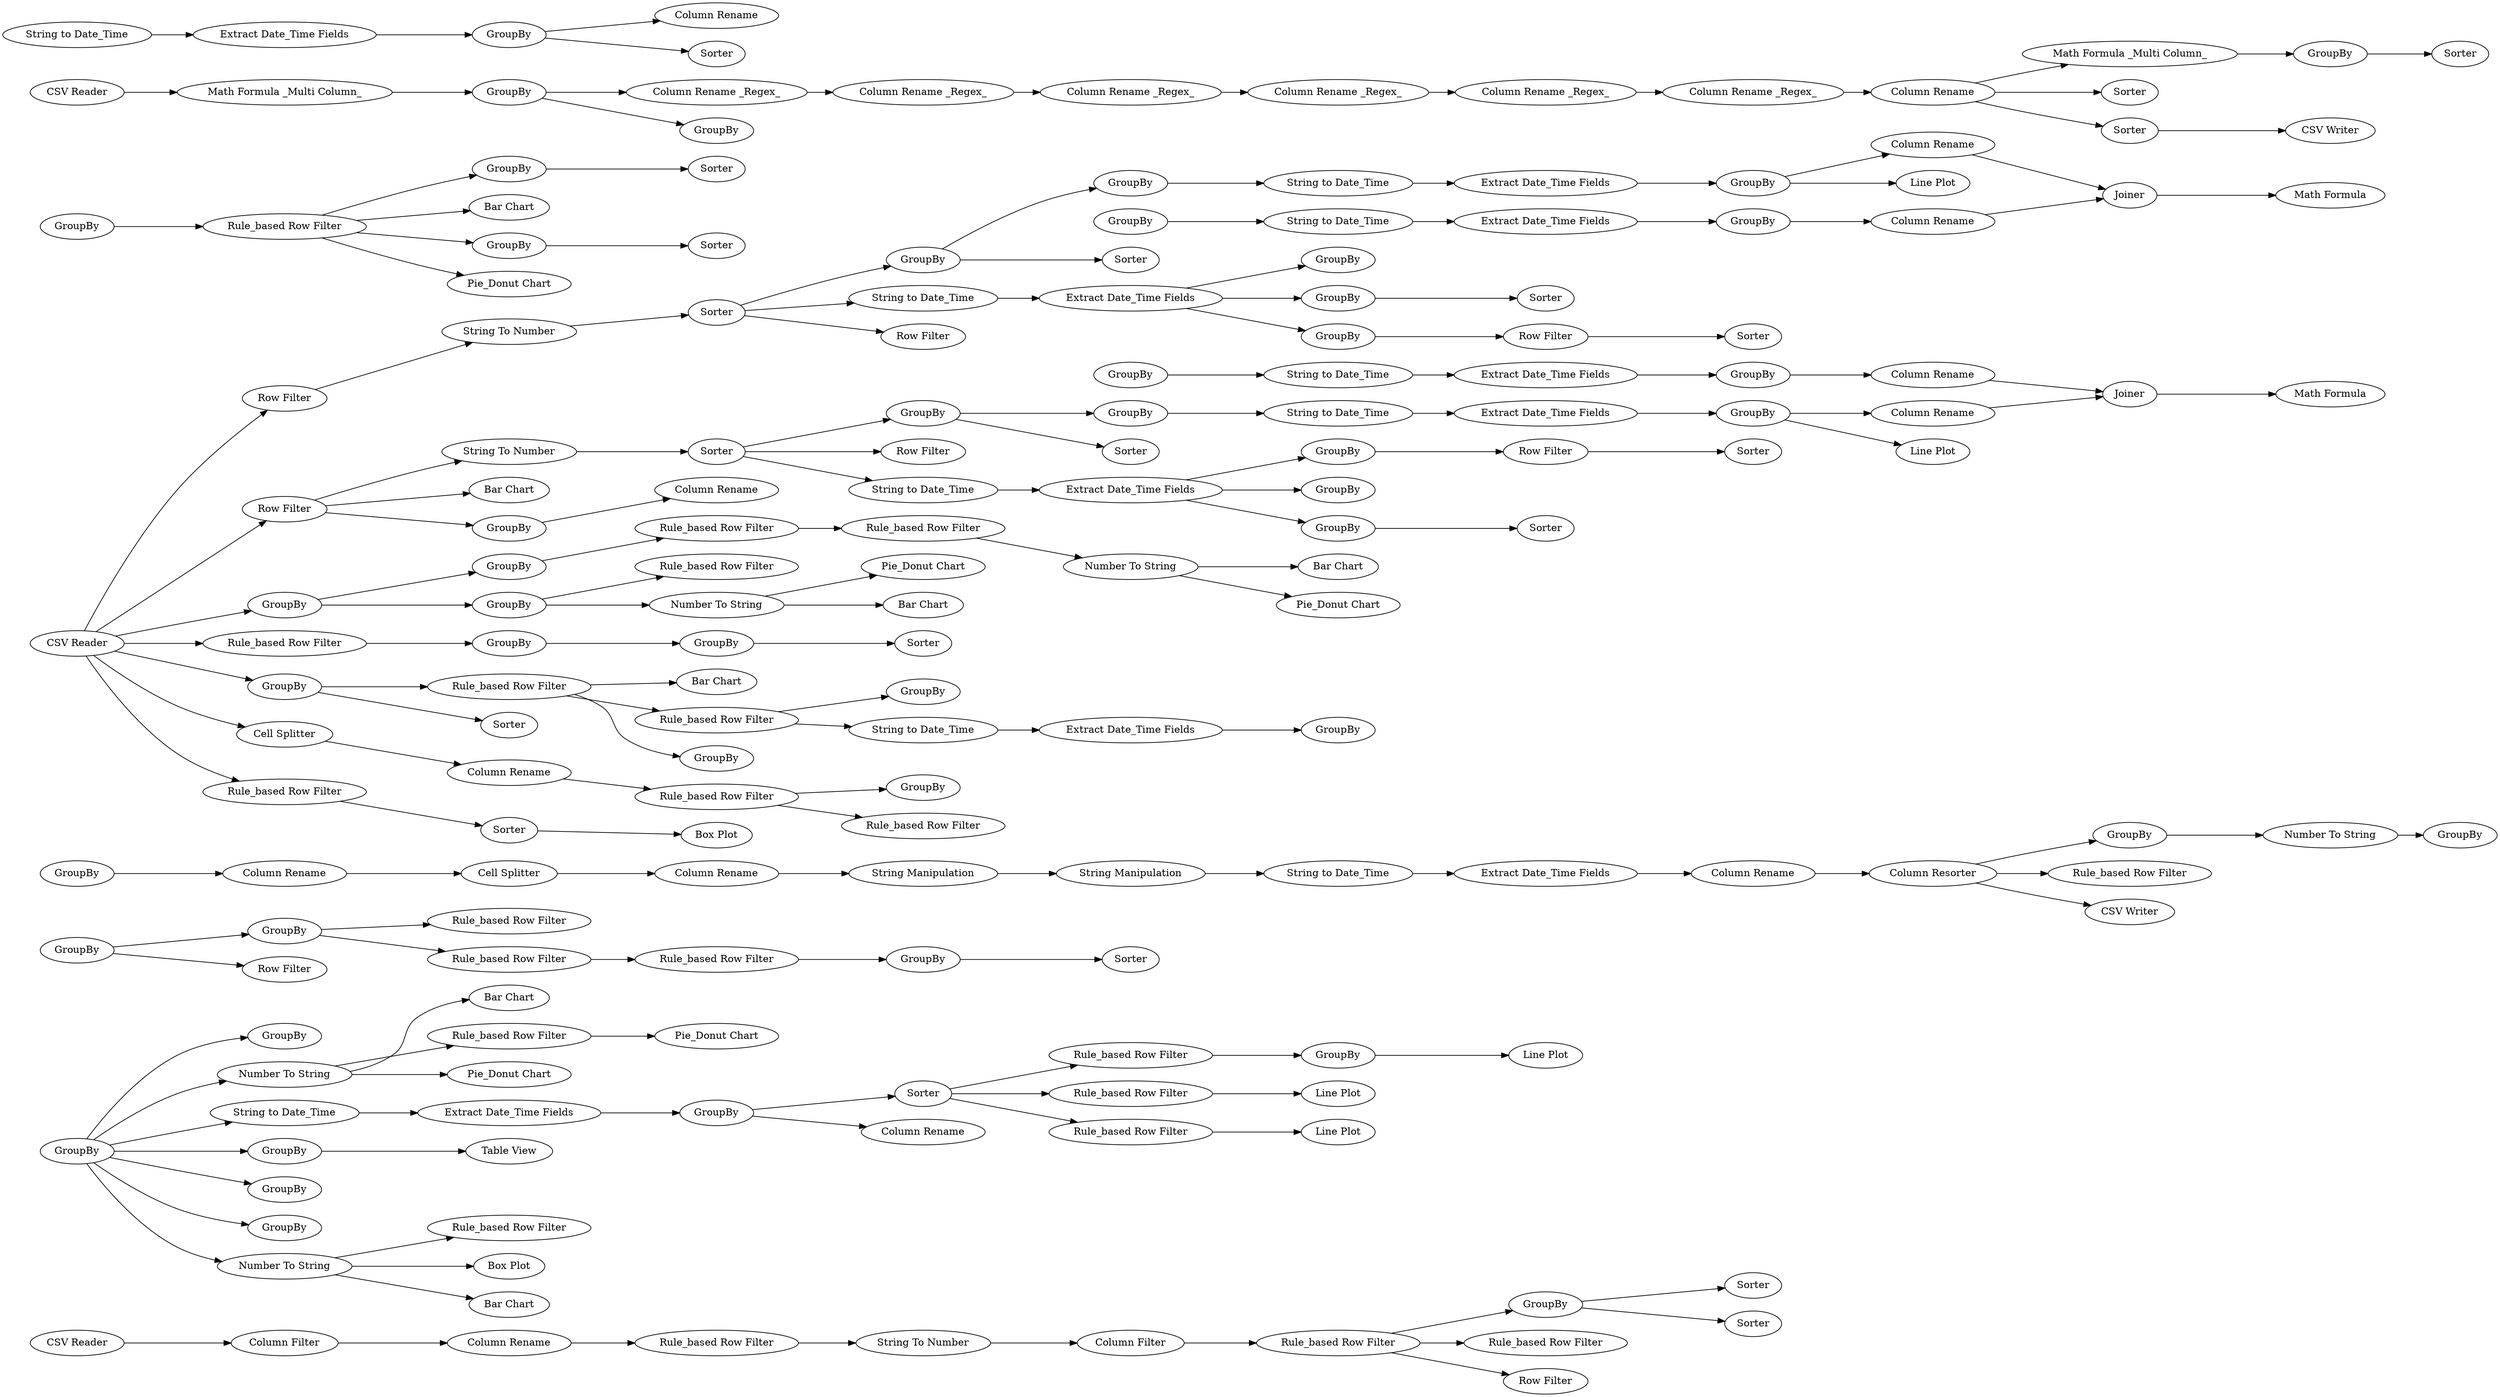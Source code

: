digraph {
	"-7342717467268746704_73" [label="CSV Reader"]
	"4867168401543730412_46" [label=GroupBy]
	"-7342717467268746704_77" [label=GroupBy]
	"-19620941894501094_44" [label=Sorter]
	"4927664875357934242_91" [label=GroupBy]
	"-7922584551956584017_61" [label=GroupBy]
	"-7342717467268746704_16" [label=GroupBy]
	"-9011257322637456999_46" [label=GroupBy]
	"-19620941894501094_33" [label=GroupBy]
	"3387869047236816581_11" [label=GroupBy]
	"3716510359341458535_68" [label="Rule_based Row Filter"]
	"-9011257322637456999_69" [label="Row Filter"]
	"-7342717467268746704_18" [label=GroupBy]
	"-9011257322637456999_55" [label="String to Date_Time"]
	"-7342717467268746704_20" [label="Bar Chart"]
	"-19620941894501094_35" [label=GroupBy]
	"4867168401543730412_72" [label="Rule_based Row Filter"]
	"4867168401543730412_42" [label="Bar Chart"]
	"-9011257322637456999_59" [label=GroupBy]
	"-9011257322637456999_41" [label="Row Filter"]
	"4867168401543730412_67" [label=Sorter]
	"-7922584551956584017_53" [label=GroupBy]
	"-19620941894501094_26" [label=GroupBy]
	"-7922584551956584017_47" [label=Sorter]
	"4867168401543730412_57" [label="Pie_Donut Chart"]
	"-9011257322637456999_68" [label="Math Formula"]
	"3387869047236816581_12" [label=GroupBy]
	"-19620941894501094_7" [label="Bar Chart"]
	"-7342717467268746704_82" [label="Rule_based Row Filter"]
	"-7342717467268746704_90" [label=GroupBy]
	"-7342717467268746704_107" [label="Math Formula _Multi Column_"]
	"-9011257322637456999_43" [label="String To Number"]
	"-7922584551956584017_55" [label="String to Date_Time"]
	"-7342717467268746704_96" [label="Column Rename _Regex_"]
	"-9011257322637456999_60" [label="Row Filter"]
	"-9011257322637456999_57" [label=Sorter]
	"-9011257322637456999_58" [label=Sorter]
	"-19620941894501094_36" [label="Rule_based Row Filter"]
	"-7342717467268746704_97" [label="Column Rename _Regex_"]
	"4927664875357934242_66" [label="Column Rename"]
	"-7922584551956584017_50" [label="Extract Date_Time Fields"]
	"-19620941894501094_5" [label="Rule_based Row Filter"]
	"-19620941894501094_43" [label="Rule_based Row Filter"]
	"4867168401543730412_74" [label=GroupBy]
	"-9011257322637456999_49" [label="String to Date_Time"]
	"4927664875357934242_88" [label="String Manipulation"]
	"-9011257322637456999_52" [label=GroupBy]
	"-9011257322637456999_65" [label="Column Rename"]
	"-7342717467268746704_79" [label=Sorter]
	"-7922584551956584017_69" [label="Row Filter"]
	"-7342717467268746704_74" [label="Column Filter"]
	"-7922584551956584017_64" [label=GroupBy]
	"4927664875357934242_93" [label=GroupBy]
	"4927664875357934242_70" [label="Cell Splitter"]
	"3716510359341458535_63" [label="Extract Date_Time Fields"]
	"-7342717467268746704_104" [label="Math Formula _Multi Column_"]
	"-7342717467268746704_98" [label="Column Rename _Regex_"]
	"4867168401543730412_44" [label="Number To String"]
	"-19620941894501094_31" [label=Sorter]
	"-9011257322637456999_71" [label="Column Rename"]
	"-7342717467268746704_94" [label="Column Rename _Regex_"]
	"4814020714814511729_68" [label=Sorter]
	"4867168401543730412_62" [label="String to Date_Time"]
	"-7922584551956584017_46" [label=GroupBy]
	"-7922584551956584017_42" [label=Sorter]
	"4867168401543730412_34" [label=GroupBy]
	"-7342717467268746704_19" [label=Sorter]
	"3716510359341458535_72" [label=GroupBy]
	"4867168401543730412_58" [label="Rule_based Row Filter"]
	"-7922584551956584017_67" [label=Joiner]
	"-9011257322637456999_62" [label="Extract Date_Time Fields"]
	"4867168401543730412_60" [label="Rule_based Row Filter"]
	"-7342717467268746704_108" [label=GroupBy]
	"-9011257322637456999_45" [label=GroupBy]
	"4867168401543730412_68" [label="Line Plot"]
	"-19620941894501094_40" [label=GroupBy]
	"3387869047236816581_10" [label="Rule_based Row Filter"]
	"4927664875357934242_62" [label="String to Date_Time"]
	"-9011257322637456999_67" [label=Joiner]
	"-7342717467268746704_89" [label="CSV Reader"]
	"-9011257322637456999_66" [label="Column Rename"]
	"-7342717467268746704_88" [label="CSV Reader"]
	"-7922584551956584017_49" [label="String to Date_Time"]
	"4867168401543730412_49" [label=GroupBy]
	"4867168401543730412_71" [label="Rule_based Row Filter"]
	"4867168401543730412_75" [label="Rule_based Row Filter"]
	"-7342717467268746704_106" [label=Sorter]
	"-7922584551956584017_43" [label="String To Number"]
	"-7922584551956584017_66" [label="Column Rename"]
	"4867168401543730412_38" [label="Bar Chart"]
	"4867168401543730412_35" [label="Rule_based Row Filter"]
	"-7922584551956584017_60" [label="Row Filter"]
	"4927664875357934242_92" [label="Number To String"]
	"4867168401543730412_69" [label="Rule_based Row Filter"]
	"3716510359341458535_62" [label="String to Date_Time"]
	"4927664875357934242_89" [label="Column Resorter"]
	"-7342717467268746704_80" [label="Rule_based Row Filter"]
	"-7342717467268746704_15" [label=GroupBy]
	"-7342717467268746704_14" [label=Sorter]
	"-9011257322637456999_61" [label=GroupBy]
	"4867168401543730412_52" [label="Box Plot"]
	"-9011257322637456999_47" [label=Sorter]
	"4927664875357934242_63" [label="Extract Date_Time Fields"]
	"-9011257322637456999_53" [label=GroupBy]
	"-7922584551956584017_57" [label=Sorter]
	"3716510359341458535_71" [label="Column Rename"]
	"4867168401543730412_51" [label="Pie_Donut Chart"]
	"-9011257322637456999_73" [label="Bar Chart"]
	"4927664875357934242_86" [label="Column Rename"]
	"4927664875357934242_71" [label="Column Rename"]
	"-7342717467268746704_83" [label="Row Filter"]
	"-7342717467268746704_95" [label="Column Rename _Regex_"]
	"-7342717467268746704_21" [label="Pie_Donut Chart"]
	"-19620941894501094_38" [label="Extract Date_Time Fields"]
	"-19620941894501094_42" [label=GroupBy]
	"-19620941894501094_41" [label="Rule_based Row Filter"]
	"-7342717467268746704_75" [label="Column Rename"]
	"4867168401543730412_55" [label="Bar Chart"]
	"-7342717467268746704_99" [label="Column Rename _Regex_"]
	"-9011257322637456999_51" [label="Line Plot"]
	"4867168401543730412_47" [label=GroupBy]
	"-7342717467268746704_100" [label="Column Rename"]
	"-7922584551956584017_68" [label="Math Formula"]
	"-7342717467268746704_78" [label="String To Number"]
	"-7922584551956584017_41" [label="Row Filter"]
	"-7922584551956584017_45" [label=GroupBy]
	"-19620941894501094_23" [label="Rule_based Row Filter"]
	"4867168401543730412_39" [label="Number To String"]
	"-7922584551956584017_65" [label="Column Rename"]
	"-7342717467268746704_17" [label="Rule_based Row Filter"]
	"-19620941894501094_4" [label=GroupBy]
	"-7922584551956584017_54" [label="Extract Date_Time Fields"]
	"4867168401543730412_37" [label=GroupBy]
	"4867168401543730412_43" [label="Pie_Donut Chart"]
	"4867168401543730412_54" [label=GroupBy]
	"4814020714814511729_69" [label="Box Plot"]
	"-7922584551956584017_58" [label=Sorter]
	"3716510359341458535_66" [label="Column Rename"]
	"3387869047236816581_13" [label=Sorter]
	"4867168401543730412_66" [label="Column Rename"]
	"-7922584551956584017_51" [label="Line Plot"]
	"4867168401543730412_40" [label=GroupBy]
	"-9011257322637456999_70" [label=GroupBy]
	"-9011257322637456999_42" [label=Sorter]
	"4867168401543730412_50" [label="Table View"]
	"4867168401543730412_45" [label=GroupBy]
	"4867168401543730412_59" [label="Pie_Donut Chart"]
	"-7342717467268746704_102" [label="CSV Writer"]
	"-7342717467268746704_76" [label="Rule_based Row Filter"]
	"-9011257322637456999_50" [label="Extract Date_Time Fields"]
	"-7342717467268746704_84" [label="Column Filter"]
	"3716510359341458535_67" [label=Sorter]
	"-19620941894501094_39" [label="String to Date_Time"]
	"-19620941894501094_27" [label="Row Filter"]
	"4867168401543730412_64" [label=GroupBy]
	"4867168401543730412_70" [label="Line Plot"]
	"-7922584551956584017_56" [label=GroupBy]
	"-9011257322637456999_63" [label="String to Date_Time"]
	"4867168401543730412_36" [label="Rule_based Row Filter"]
	"-19620941894501094_6" [label=GroupBy]
	"4867168401543730412_48" [label="Bar Chart"]
	"3716510359341458535_70" [label="Cell Splitter"]
	"4927664875357934242_85" [label=GroupBy]
	"-7922584551956584017_63" [label="String to Date_Time"]
	"-7342717467268746704_103" [label=Sorter]
	"4867168401543730412_73" [label="Line Plot"]
	"-7342717467268746704_105" [label=GroupBy]
	"4867168401543730412_63" [label="Extract Date_Time Fields"]
	"-7922584551956584017_62" [label="Extract Date_Time Fields"]
	"3716510359341458535_73" [label="Rule_based Row Filter"]
	"-7922584551956584017_59" [label=GroupBy]
	"-7342717467268746704_81" [label=Sorter]
	"-9011257322637456999_54" [label="Extract Date_Time Fields"]
	"4867168401543730412_41" [label="Number To String"]
	"-9011257322637456999_64" [label=GroupBy]
	"-7922584551956584017_52" [label=GroupBy]
	"4927664875357934242_72" [label="Rule_based Row Filter"]
	"4867168401543730412_56" [label="Number To String"]
	"4927664875357934242_90" [label="String Manipulation"]
	"-9011257322637456999_56" [label=GroupBy]
	"4814020714814511729_66" [label="Rule_based Row Filter"]
	"-7342717467268746704_101" [label=Sorter]
	"4927664875357934242_87" [label="CSV Writer"]
	"3716510359341458535_64" [label=GroupBy]
	"4867168401543730412_56" -> "4867168401543730412_57"
	"-7342717467268746704_80" -> "-7342717467268746704_83"
	"-7922584551956584017_43" -> "-7922584551956584017_42"
	"-7922584551956584017_46" -> "-7922584551956584017_47"
	"-19620941894501094_26" -> "-19620941894501094_27"
	"-7922584551956584017_46" -> "-7922584551956584017_45"
	"-9011257322637456999_64" -> "-9011257322637456999_65"
	"-7342717467268746704_107" -> "-7342717467268746704_90"
	"4867168401543730412_54" -> "4867168401543730412_56"
	"-7922584551956584017_63" -> "-7922584551956584017_62"
	"-7342717467268746704_17" -> "-7342717467268746704_20"
	"-9011257322637456999_67" -> "-9011257322637456999_68"
	"3716510359341458535_68" -> "3716510359341458535_73"
	"-7342717467268746704_17" -> "-7342717467268746704_18"
	"4867168401543730412_36" -> "4867168401543730412_35"
	"-9011257322637456999_63" -> "-9011257322637456999_62"
	"-7342717467268746704_104" -> "-7342717467268746704_105"
	"3387869047236816581_10" -> "3387869047236816581_11"
	"-7342717467268746704_76" -> "-7342717467268746704_78"
	"-7342717467268746704_100" -> "-7342717467268746704_101"
	"-7342717467268746704_100" -> "-7342717467268746704_104"
	"-9011257322637456999_41" -> "-9011257322637456999_43"
	"4867168401543730412_56" -> "4867168401543730412_55"
	"4867168401543730412_40" -> "4867168401543730412_46"
	"-7342717467268746704_18" -> "-7342717467268746704_19"
	"4867168401543730412_67" -> "4867168401543730412_71"
	"-7342717467268746704_88" -> "-19620941894501094_4"
	"-7342717467268746704_74" -> "-7342717467268746704_75"
	"-7342717467268746704_99" -> "-7342717467268746704_100"
	"4867168401543730412_40" -> "4867168401543730412_49"
	"-7922584551956584017_60" -> "-7922584551956584017_58"
	"-9011257322637456999_66" -> "-9011257322637456999_67"
	"-19620941894501094_23" -> "-19620941894501094_33"
	"-9011257322637456999_60" -> "-9011257322637456999_58"
	"4867168401543730412_34" -> "4867168401543730412_37"
	"-7922584551956584017_56" -> "-7922584551956584017_57"
	"-9011257322637456999_55" -> "-9011257322637456999_54"
	"-7342717467268746704_95" -> "-7342717467268746704_98"
	"4867168401543730412_44" -> "4867168401543730412_58"
	"-7342717467268746704_105" -> "-7342717467268746704_106"
	"-19620941894501094_43" -> "-19620941894501094_42"
	"4927664875357934242_85" -> "4927664875357934242_86"
	"-7922584551956584017_52" -> "-7922584551956584017_66"
	"4867168401543730412_67" -> "4867168401543730412_72"
	"3716510359341458535_70" -> "3716510359341458535_71"
	"-19620941894501094_35" -> "-19620941894501094_41"
	"-9011257322637456999_54" -> "-9011257322637456999_59"
	"-9011257322637456999_42" -> "-9011257322637456999_69"
	"-19620941894501094_5" -> "-19620941894501094_6"
	"4867168401543730412_67" -> "4867168401543730412_69"
	"4867168401543730412_64" -> "4867168401543730412_67"
	"4867168401543730412_40" -> "4867168401543730412_47"
	"-7922584551956584017_42" -> "-7922584551956584017_46"
	"4867168401543730412_58" -> "4867168401543730412_59"
	"-7342717467268746704_100" -> "-7342717467268746704_103"
	"4927664875357934242_70" -> "4927664875357934242_71"
	"-19620941894501094_35" -> "-19620941894501094_36"
	"4867168401543730412_62" -> "4867168401543730412_63"
	"4867168401543730412_40" -> "4867168401543730412_62"
	"-19620941894501094_39" -> "-19620941894501094_38"
	"-7342717467268746704_101" -> "-7342717467268746704_102"
	"4927664875357934242_89" -> "4927664875357934242_93"
	"-9011257322637456999_43" -> "-9011257322637456999_42"
	"-9011257322637456999_41" -> "-9011257322637456999_70"
	"-7342717467268746704_97" -> "-7342717467268746704_99"
	"-7342717467268746704_17" -> "-7342717467268746704_21"
	"-7922584551956584017_62" -> "-7922584551956584017_64"
	"-7342717467268746704_88" -> "3716510359341458535_70"
	"3716510359341458535_63" -> "3716510359341458535_64"
	"-9011257322637456999_49" -> "-9011257322637456999_50"
	"-9011257322637456999_46" -> "-9011257322637456999_47"
	"-7342717467268746704_73" -> "-7342717467268746704_74"
	"-7342717467268746704_94" -> "-7342717467268746704_95"
	"4867168401543730412_44" -> "4867168401543730412_43"
	"-7342717467268746704_98" -> "-7342717467268746704_96"
	"4927664875357934242_92" -> "4927664875357934242_91"
	"4927664875357934242_66" -> "4927664875357934242_89"
	"-9011257322637456999_42" -> "-9011257322637456999_46"
	"-9011257322637456999_45" -> "-9011257322637456999_49"
	"-7922584551956584017_50" -> "-7922584551956584017_52"
	"4814020714814511729_68" -> "4814020714814511729_69"
	"4867168401543730412_39" -> "4867168401543730412_38"
	"-7922584551956584017_54" -> "-7922584551956584017_56"
	"4867168401543730412_40" -> "4867168401543730412_41"
	"3716510359341458535_71" -> "3716510359341458535_68"
	"4867168401543730412_69" -> "4867168401543730412_68"
	"4927664875357934242_63" -> "4927664875357934242_66"
	"4867168401543730412_63" -> "4867168401543730412_64"
	"3387869047236816581_12" -> "3387869047236816581_13"
	"-7922584551956584017_55" -> "-7922584551956584017_54"
	"-7922584551956584017_65" -> "-7922584551956584017_67"
	"4867168401543730412_64" -> "4867168401543730412_66"
	"4927664875357934242_90" -> "4927664875357934242_62"
	"4867168401543730412_71" -> "4867168401543730412_70"
	"-7922584551956584017_45" -> "-7922584551956584017_49"
	"-9011257322637456999_52" -> "-9011257322637456999_51"
	"4867168401543730412_40" -> "4867168401543730412_44"
	"-19620941894501094_23" -> "-19620941894501094_39"
	"4867168401543730412_44" -> "4867168401543730412_42"
	"-7922584551956584017_67" -> "-7922584551956584017_68"
	"-7342717467268746704_88" -> "3387869047236816581_10"
	"-7922584551956584017_66" -> "-7922584551956584017_67"
	"4867168401543730412_41" -> "4867168401543730412_48"
	"-7342717467268746704_96" -> "-7342717467268746704_97"
	"-9011257322637456999_56" -> "-9011257322637456999_57"
	"-7922584551956584017_54" -> "-7922584551956584017_53"
	"-7342717467268746704_80" -> "-7342717467268746704_77"
	"-9011257322637456999_42" -> "-9011257322637456999_55"
	"4867168401543730412_37" -> "4867168401543730412_36"
	"4867168401543730412_41" -> "4867168401543730412_60"
	"-7342717467268746704_84" -> "-7342717467268746704_80"
	"-9011257322637456999_52" -> "-9011257322637456999_66"
	"-7342717467268746704_88" -> "4867168401543730412_34"
	"4867168401543730412_49" -> "4867168401543730412_50"
	"-7342717467268746704_88" -> "-7922584551956584017_41"
	"4927664875357934242_88" -> "4927664875357934242_90"
	"-9011257322637456999_61" -> "-9011257322637456999_63"
	"-7342717467268746704_88" -> "4814020714814511729_66"
	"-7342717467268746704_15" -> "-7342717467268746704_14"
	"-7922584551956584017_54" -> "-7922584551956584017_59"
	"3716510359341458535_62" -> "3716510359341458535_63"
	"-19620941894501094_41" -> "-19620941894501094_43"
	"4867168401543730412_74" -> "4867168401543730412_73"
	"4927664875357934242_62" -> "4927664875357934242_63"
	"-7342717467268746704_17" -> "-7342717467268746704_15"
	"-9011257322637456999_41" -> "-9011257322637456999_73"
	"-7342717467268746704_90" -> "-7342717467268746704_108"
	"3387869047236816581_11" -> "3387869047236816581_12"
	"-7922584551956584017_52" -> "-7922584551956584017_51"
	"4867168401543730412_54" -> "4867168401543730412_75"
	"-7342717467268746704_89" -> "-7342717467268746704_107"
	"-7342717467268746704_78" -> "-7342717467268746704_84"
	"4867168401543730412_34" -> "4867168401543730412_54"
	"-7342717467268746704_77" -> "-7342717467268746704_81"
	"4867168401543730412_40" -> "4867168401543730412_45"
	"4927664875357934242_86" -> "4927664875357934242_70"
	"4867168401543730412_41" -> "4867168401543730412_52"
	"-7342717467268746704_16" -> "-7342717467268746704_17"
	"-9011257322637456999_65" -> "-9011257322637456999_67"
	"-7922584551956584017_42" -> "-7922584551956584017_55"
	"-7342717467268746704_80" -> "-7342717467268746704_82"
	"3716510359341458535_64" -> "3716510359341458535_67"
	"-7922584551956584017_49" -> "-7922584551956584017_50"
	"-19620941894501094_38" -> "-19620941894501094_40"
	"-9011257322637456999_59" -> "-9011257322637456999_60"
	"4927664875357934242_89" -> "4927664875357934242_72"
	"-9011257322637456999_70" -> "-9011257322637456999_71"
	"-9011257322637456999_62" -> "-9011257322637456999_64"
	"-19620941894501094_26" -> "-19620941894501094_35"
	"-7922584551956584017_64" -> "-7922584551956584017_65"
	"-7922584551956584017_42" -> "-7922584551956584017_69"
	"4927664875357934242_71" -> "4927664875357934242_88"
	"-7342717467268746704_77" -> "-7342717467268746704_79"
	"-7342717467268746704_88" -> "-9011257322637456999_41"
	"-7922584551956584017_41" -> "-7922584551956584017_43"
	"4814020714814511729_66" -> "4814020714814511729_68"
	"-19620941894501094_42" -> "-19620941894501094_44"
	"-7922584551956584017_61" -> "-7922584551956584017_63"
	"-9011257322637456999_54" -> "-9011257322637456999_56"
	"-9011257322637456999_46" -> "-9011257322637456999_45"
	"4927664875357934242_93" -> "4927664875357934242_92"
	"3716510359341458535_68" -> "3716510359341458535_72"
	"4867168401543730412_39" -> "4867168401543730412_51"
	"3716510359341458535_64" -> "3716510359341458535_66"
	"-7342717467268746704_75" -> "-7342717467268746704_76"
	"-19620941894501094_5" -> "-19620941894501094_23"
	"-9011257322637456999_54" -> "-9011257322637456999_53"
	"-19620941894501094_4" -> "-19620941894501094_31"
	"-7922584551956584017_59" -> "-7922584551956584017_60"
	"4867168401543730412_35" -> "4867168401543730412_39"
	"4927664875357934242_89" -> "4927664875357934242_87"
	"-7342717467268746704_90" -> "-7342717467268746704_94"
	"4867168401543730412_72" -> "4867168401543730412_74"
	"-19620941894501094_5" -> "-19620941894501094_7"
	"-9011257322637456999_50" -> "-9011257322637456999_52"
	"-19620941894501094_4" -> "-19620941894501094_5"
	rankdir=LR
}
